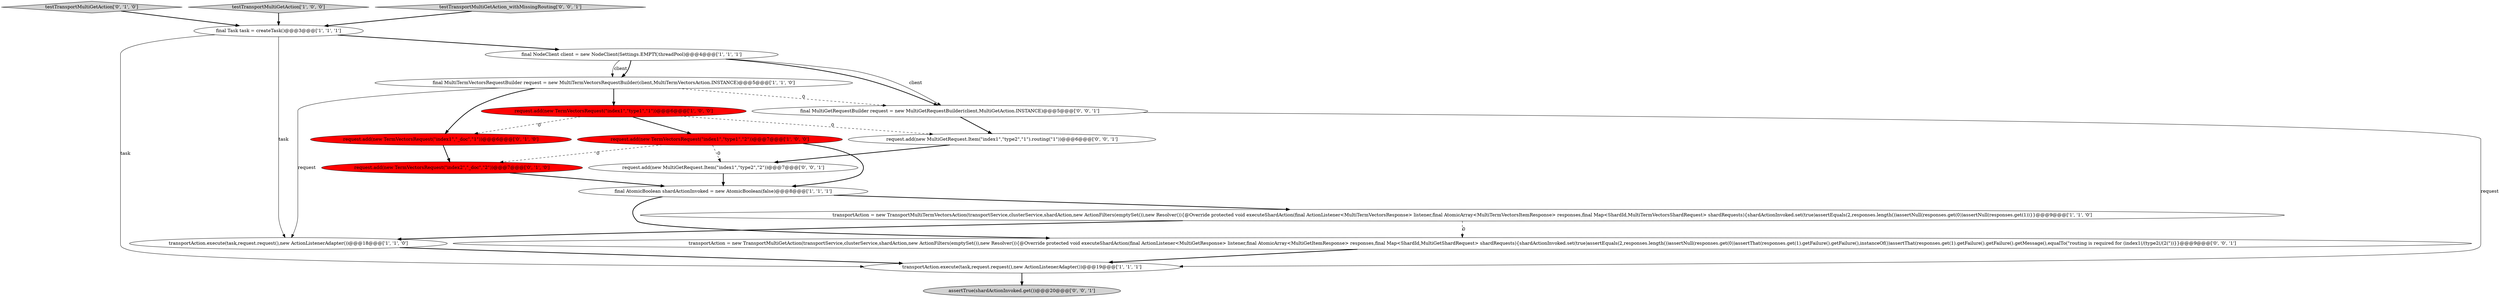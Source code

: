 digraph {
1 [style = filled, label = "request.add(new TermVectorsRequest(\"index1\",\"type1\",\"2\"))@@@7@@@['1', '0', '0']", fillcolor = red, shape = ellipse image = "AAA1AAABBB1BBB"];
11 [style = filled, label = "request.add(new TermVectorsRequest(\"index2\",\"_doc\",\"2\"))@@@7@@@['0', '1', '0']", fillcolor = red, shape = ellipse image = "AAA1AAABBB2BBB"];
8 [style = filled, label = "transportAction.execute(task,request.request(),new ActionListenerAdapter())@@@19@@@['1', '1', '1']", fillcolor = white, shape = ellipse image = "AAA0AAABBB1BBB"];
6 [style = filled, label = "transportAction.execute(task,request.request(),new ActionListenerAdapter())@@@18@@@['1', '1', '0']", fillcolor = white, shape = ellipse image = "AAA0AAABBB1BBB"];
12 [style = filled, label = "request.add(new TermVectorsRequest(\"index1\",\"_doc\",\"1\"))@@@6@@@['0', '1', '0']", fillcolor = red, shape = ellipse image = "AAA1AAABBB2BBB"];
0 [style = filled, label = "final Task task = createTask()@@@3@@@['1', '1', '1']", fillcolor = white, shape = ellipse image = "AAA0AAABBB1BBB"];
15 [style = filled, label = "request.add(new MultiGetRequest.Item(\"index1\",\"type2\",\"1\").routing(\"1\"))@@@6@@@['0', '0', '1']", fillcolor = white, shape = ellipse image = "AAA0AAABBB3BBB"];
18 [style = filled, label = "request.add(new MultiGetRequest.Item(\"index1\",\"type2\",\"2\"))@@@7@@@['0', '0', '1']", fillcolor = white, shape = ellipse image = "AAA0AAABBB3BBB"];
5 [style = filled, label = "final MultiTermVectorsRequestBuilder request = new MultiTermVectorsRequestBuilder(client,MultiTermVectorsAction.INSTANCE)@@@5@@@['1', '1', '0']", fillcolor = white, shape = ellipse image = "AAA0AAABBB1BBB"];
10 [style = filled, label = "testTransportMultiGetAction['0', '1', '0']", fillcolor = lightgray, shape = diamond image = "AAA0AAABBB2BBB"];
14 [style = filled, label = "transportAction = new TransportMultiGetAction(transportService,clusterService,shardAction,new ActionFilters(emptySet()),new Resolver()){@Override protected void executeShardAction(final ActionListener<MultiGetResponse> listener,final AtomicArray<MultiGetItemResponse> responses,final Map<ShardId,MultiGetShardRequest> shardRequests){shardActionInvoked.set(true)assertEquals(2,responses.length())assertNull(responses.get(0))assertThat(responses.get(1).getFailure().getFailure(),instanceOf())assertThat(responses.get(1).getFailure().getFailure().getMessage(),equalTo(\"routing is required for (index1(/(type2(/(2(\"))}}@@@9@@@['0', '0', '1']", fillcolor = white, shape = ellipse image = "AAA0AAABBB3BBB"];
4 [style = filled, label = "transportAction = new TransportMultiTermVectorsAction(transportService,clusterService,shardAction,new ActionFilters(emptySet()),new Resolver()){@Override protected void executeShardAction(final ActionListener<MultiTermVectorsResponse> listener,final AtomicArray<MultiTermVectorsItemResponse> responses,final Map<ShardId,MultiTermVectorsShardRequest> shardRequests){shardActionInvoked.set(true)assertEquals(2,responses.length())assertNull(responses.get(0))assertNull(responses.get(1))}}@@@9@@@['1', '1', '0']", fillcolor = white, shape = ellipse image = "AAA0AAABBB1BBB"];
9 [style = filled, label = "testTransportMultiGetAction['1', '0', '0']", fillcolor = lightgray, shape = diamond image = "AAA0AAABBB1BBB"];
16 [style = filled, label = "assertTrue(shardActionInvoked.get())@@@20@@@['0', '0', '1']", fillcolor = lightgray, shape = ellipse image = "AAA0AAABBB3BBB"];
3 [style = filled, label = "request.add(new TermVectorsRequest(\"index1\",\"type1\",\"1\"))@@@6@@@['1', '0', '0']", fillcolor = red, shape = ellipse image = "AAA1AAABBB1BBB"];
2 [style = filled, label = "final AtomicBoolean shardActionInvoked = new AtomicBoolean(false)@@@8@@@['1', '1', '1']", fillcolor = white, shape = ellipse image = "AAA0AAABBB1BBB"];
17 [style = filled, label = "final MultiGetRequestBuilder request = new MultiGetRequestBuilder(client,MultiGetAction.INSTANCE)@@@5@@@['0', '0', '1']", fillcolor = white, shape = ellipse image = "AAA0AAABBB3BBB"];
7 [style = filled, label = "final NodeClient client = new NodeClient(Settings.EMPTY,threadPool)@@@4@@@['1', '1', '1']", fillcolor = white, shape = ellipse image = "AAA0AAABBB1BBB"];
13 [style = filled, label = "testTransportMultiGetAction_withMissingRouting['0', '0', '1']", fillcolor = lightgray, shape = diamond image = "AAA0AAABBB3BBB"];
5->3 [style = bold, label=""];
5->6 [style = solid, label="request"];
8->16 [style = bold, label=""];
17->8 [style = solid, label="request"];
7->17 [style = bold, label=""];
9->0 [style = bold, label=""];
3->1 [style = bold, label=""];
0->6 [style = solid, label="task"];
4->6 [style = bold, label=""];
12->11 [style = bold, label=""];
1->18 [style = dashed, label="0"];
18->2 [style = bold, label=""];
2->4 [style = bold, label=""];
15->18 [style = bold, label=""];
11->2 [style = bold, label=""];
0->7 [style = bold, label=""];
7->5 [style = solid, label="client"];
7->5 [style = bold, label=""];
3->12 [style = dashed, label="0"];
5->17 [style = dashed, label="0"];
5->12 [style = bold, label=""];
1->11 [style = dashed, label="0"];
2->14 [style = bold, label=""];
10->0 [style = bold, label=""];
6->8 [style = bold, label=""];
7->17 [style = solid, label="client"];
17->15 [style = bold, label=""];
3->15 [style = dashed, label="0"];
0->8 [style = solid, label="task"];
4->14 [style = dashed, label="0"];
1->2 [style = bold, label=""];
14->8 [style = bold, label=""];
13->0 [style = bold, label=""];
}
